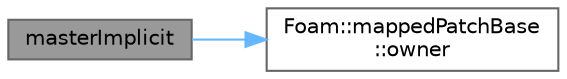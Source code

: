 digraph "masterImplicit"
{
 // LATEX_PDF_SIZE
  bgcolor="transparent";
  edge [fontname=Helvetica,fontsize=10,labelfontname=Helvetica,labelfontsize=10];
  node [fontname=Helvetica,fontsize=10,shape=box,height=0.2,width=0.4];
  rankdir="LR";
  Node1 [id="Node000001",label="masterImplicit",height=0.2,width=0.4,color="gray40", fillcolor="grey60", style="filled", fontcolor="black",tooltip=" "];
  Node1 -> Node2 [id="edge1_Node000001_Node000002",color="steelblue1",style="solid",tooltip=" "];
  Node2 [id="Node000002",label="Foam::mappedPatchBase\l::owner",height=0.2,width=0.4,color="grey40", fillcolor="white", style="filled",URL="$classFoam_1_1mappedPatchBase.html#a21dcffdf27811a03e0d7ef231bf18c28",tooltip=" "];
}
